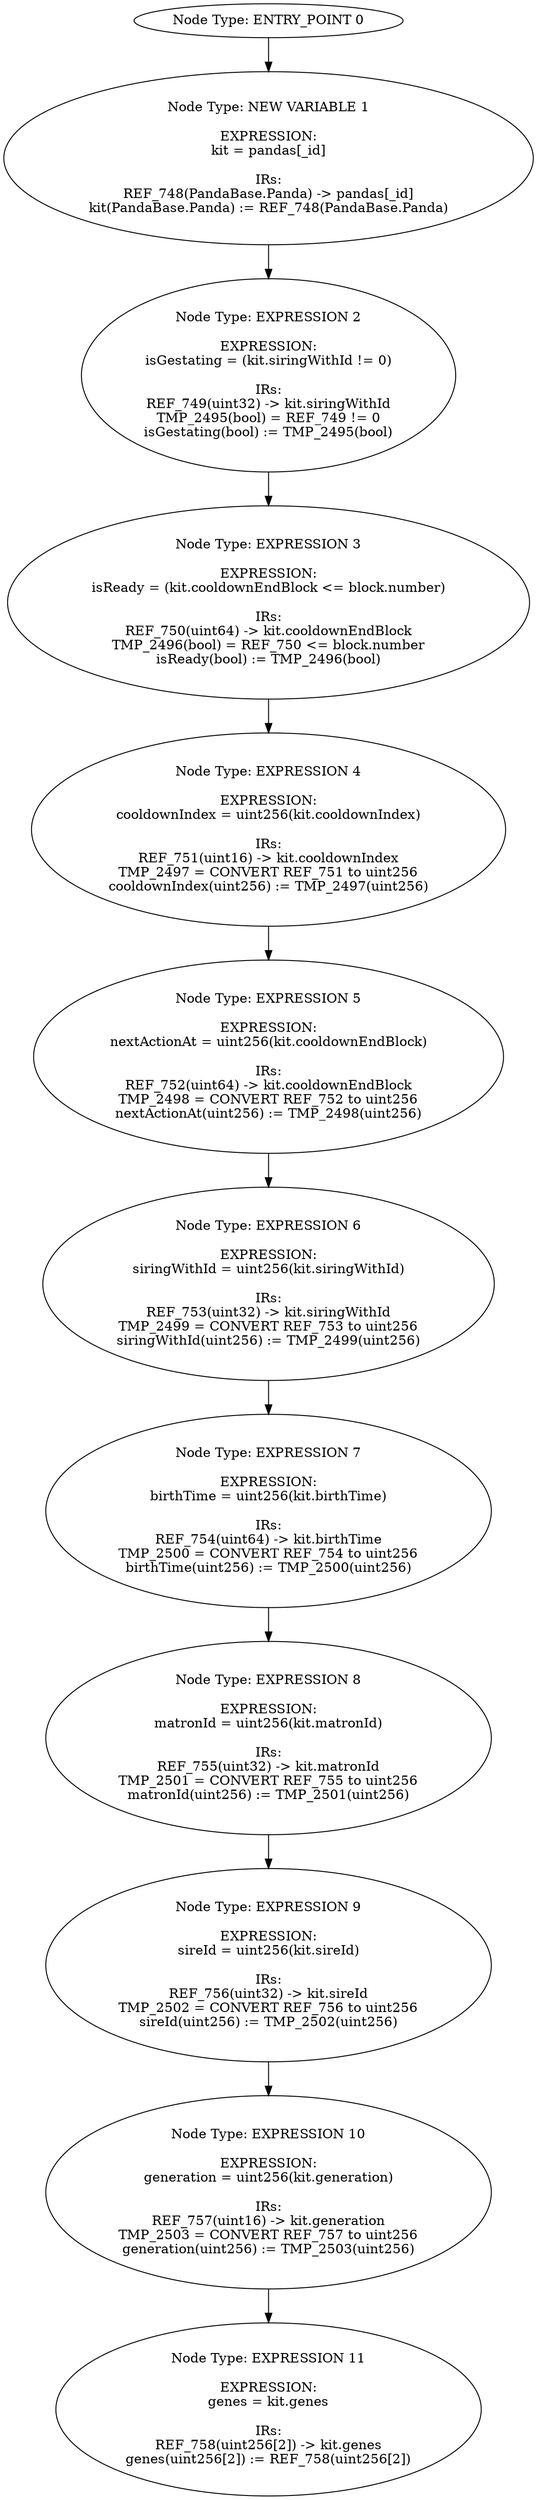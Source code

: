 digraph{
0[label="Node Type: ENTRY_POINT 0
"];
0->1;
1[label="Node Type: NEW VARIABLE 1

EXPRESSION:
kit = pandas[_id]

IRs:
REF_748(PandaBase.Panda) -> pandas[_id]
kit(PandaBase.Panda) := REF_748(PandaBase.Panda)"];
1->2;
2[label="Node Type: EXPRESSION 2

EXPRESSION:
isGestating = (kit.siringWithId != 0)

IRs:
REF_749(uint32) -> kit.siringWithId
TMP_2495(bool) = REF_749 != 0
isGestating(bool) := TMP_2495(bool)"];
2->3;
3[label="Node Type: EXPRESSION 3

EXPRESSION:
isReady = (kit.cooldownEndBlock <= block.number)

IRs:
REF_750(uint64) -> kit.cooldownEndBlock
TMP_2496(bool) = REF_750 <= block.number
isReady(bool) := TMP_2496(bool)"];
3->4;
4[label="Node Type: EXPRESSION 4

EXPRESSION:
cooldownIndex = uint256(kit.cooldownIndex)

IRs:
REF_751(uint16) -> kit.cooldownIndex
TMP_2497 = CONVERT REF_751 to uint256
cooldownIndex(uint256) := TMP_2497(uint256)"];
4->5;
5[label="Node Type: EXPRESSION 5

EXPRESSION:
nextActionAt = uint256(kit.cooldownEndBlock)

IRs:
REF_752(uint64) -> kit.cooldownEndBlock
TMP_2498 = CONVERT REF_752 to uint256
nextActionAt(uint256) := TMP_2498(uint256)"];
5->6;
6[label="Node Type: EXPRESSION 6

EXPRESSION:
siringWithId = uint256(kit.siringWithId)

IRs:
REF_753(uint32) -> kit.siringWithId
TMP_2499 = CONVERT REF_753 to uint256
siringWithId(uint256) := TMP_2499(uint256)"];
6->7;
7[label="Node Type: EXPRESSION 7

EXPRESSION:
birthTime = uint256(kit.birthTime)

IRs:
REF_754(uint64) -> kit.birthTime
TMP_2500 = CONVERT REF_754 to uint256
birthTime(uint256) := TMP_2500(uint256)"];
7->8;
8[label="Node Type: EXPRESSION 8

EXPRESSION:
matronId = uint256(kit.matronId)

IRs:
REF_755(uint32) -> kit.matronId
TMP_2501 = CONVERT REF_755 to uint256
matronId(uint256) := TMP_2501(uint256)"];
8->9;
9[label="Node Type: EXPRESSION 9

EXPRESSION:
sireId = uint256(kit.sireId)

IRs:
REF_756(uint32) -> kit.sireId
TMP_2502 = CONVERT REF_756 to uint256
sireId(uint256) := TMP_2502(uint256)"];
9->10;
10[label="Node Type: EXPRESSION 10

EXPRESSION:
generation = uint256(kit.generation)

IRs:
REF_757(uint16) -> kit.generation
TMP_2503 = CONVERT REF_757 to uint256
generation(uint256) := TMP_2503(uint256)"];
10->11;
11[label="Node Type: EXPRESSION 11

EXPRESSION:
genes = kit.genes

IRs:
REF_758(uint256[2]) -> kit.genes
genes(uint256[2]) := REF_758(uint256[2])"];
}
